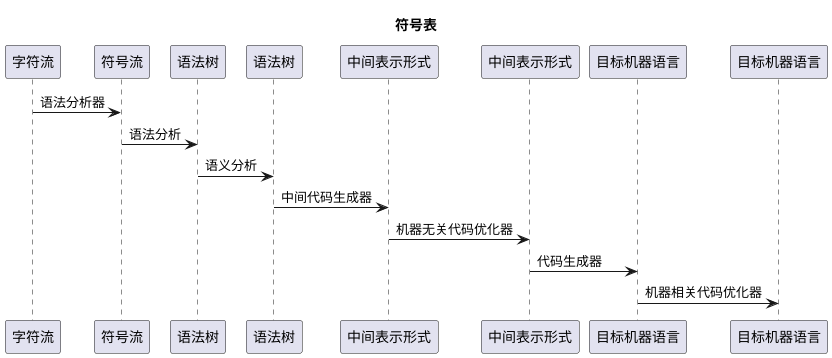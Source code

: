 
@startuml
title 符号表
participant "字符流" as A
participant "符号流" as B
participant "语法树" as C
participant "语法树" as D
participant "中间表示形式" as E
participant "中间表示形式" as F
participant "目标机器语言" as G
participant "目标机器语言" as H
A -> B: 语法分析器
B -> C: 语法分析
C -> D: 语义分析
D -> E: 中间代码生成器
E -> F: 机器无关代码优化器
F -> G: 代码生成器
G -> H: 机器相关代码优化器
@enduml